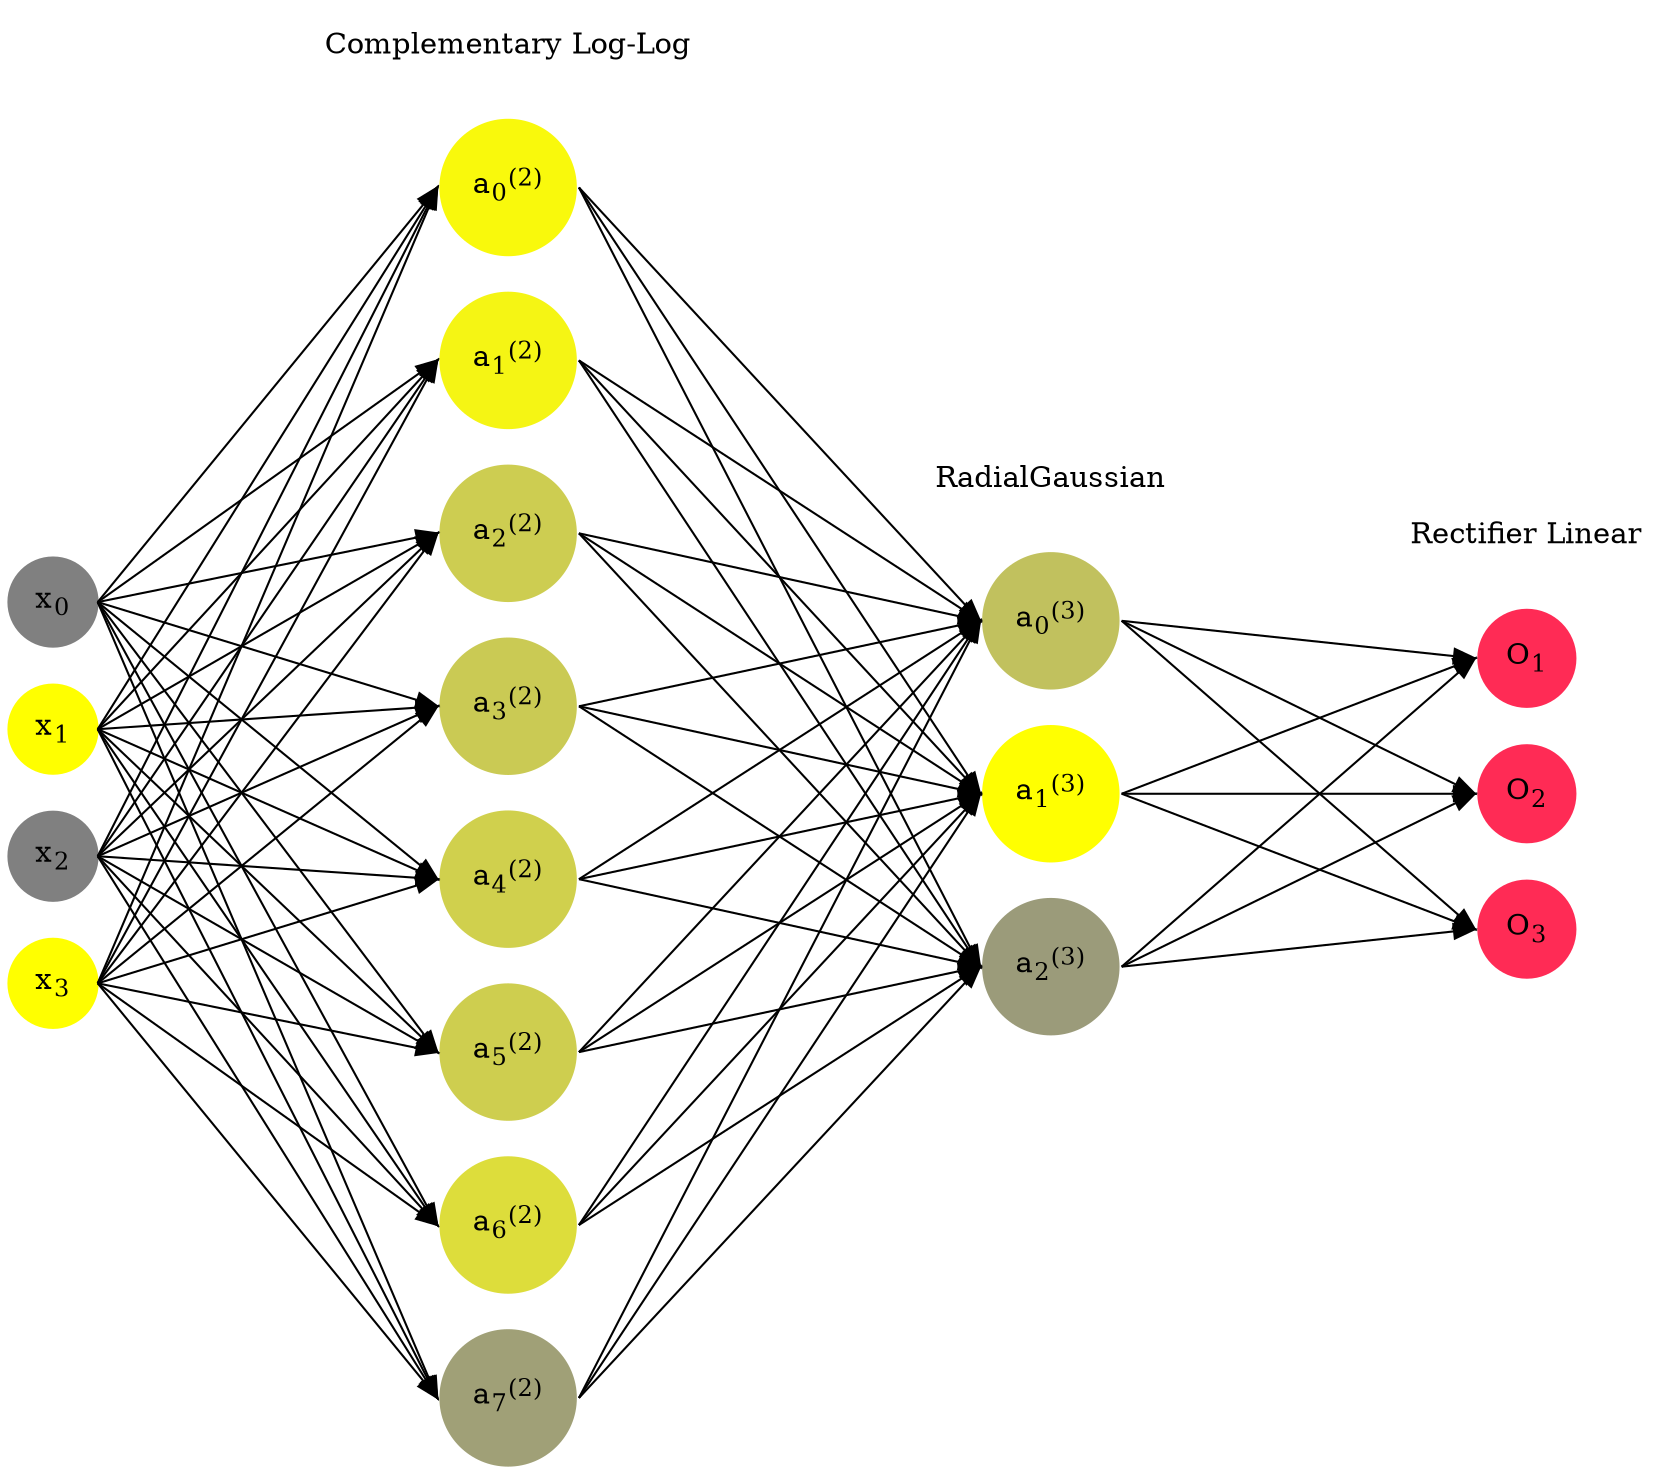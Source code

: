 digraph G {
	rankdir = LR;
	splines=false;
	edge[style=invis];
	ranksep= 1.4;
	{
	node [shape=circle, color="0.1667, 0.0, 0.5", style=filled, fillcolor="0.1667, 0.0, 0.5"];
	x0 [label=<x<sub>0</sub>>];
	}
	{
	node [shape=circle, color="0.1667, 1.0, 1.0", style=filled, fillcolor="0.1667, 1.0, 1.0"];
	x1 [label=<x<sub>1</sub>>];
	}
	{
	node [shape=circle, color="0.1667, 0.0, 0.5", style=filled, fillcolor="0.1667, 0.0, 0.5"];
	x2 [label=<x<sub>2</sub>>];
	}
	{
	node [shape=circle, color="0.1667, 1.0, 1.0", style=filled, fillcolor="0.1667, 1.0, 1.0"];
	x3 [label=<x<sub>3</sub>>];
	}
	{
	node [shape=circle, color="0.1667, 0.949199, 0.974600", style=filled, fillcolor="0.1667, 0.949199, 0.974600"];
	a02 [label=<a<sub>0</sub><sup>(2)</sup>>];
	}
	{
	node [shape=circle, color="0.1667, 0.914660, 0.957330", style=filled, fillcolor="0.1667, 0.914660, 0.957330"];
	a12 [label=<a<sub>1</sub><sup>(2)</sup>>];
	}
	{
	node [shape=circle, color="0.1667, 0.602331, 0.801165", style=filled, fillcolor="0.1667, 0.602331, 0.801165"];
	a22 [label=<a<sub>2</sub><sup>(2)</sup>>];
	}
	{
	node [shape=circle, color="0.1667, 0.585943, 0.792971", style=filled, fillcolor="0.1667, 0.585943, 0.792971"];
	a32 [label=<a<sub>3</sub><sup>(2)</sup>>];
	}
	{
	node [shape=circle, color="0.1667, 0.630007, 0.815004", style=filled, fillcolor="0.1667, 0.630007, 0.815004"];
	a42 [label=<a<sub>4</sub><sup>(2)</sup>>];
	}
	{
	node [shape=circle, color="0.1667, 0.613346, 0.806673", style=filled, fillcolor="0.1667, 0.613346, 0.806673"];
	a52 [label=<a<sub>5</sub><sup>(2)</sup>>];
	}
	{
	node [shape=circle, color="0.1667, 0.731556, 0.865778", style=filled, fillcolor="0.1667, 0.731556, 0.865778"];
	a62 [label=<a<sub>6</sub><sup>(2)</sup>>];
	}
	{
	node [shape=circle, color="0.1667, 0.256199, 0.628099", style=filled, fillcolor="0.1667, 0.256199, 0.628099"];
	a72 [label=<a<sub>7</sub><sup>(2)</sup>>];
	}
	{
	node [shape=circle, color="0.1667, 0.509353, 0.754676", style=filled, fillcolor="0.1667, 0.509353, 0.754676"];
	a03 [label=<a<sub>0</sub><sup>(3)</sup>>];
	}
	{
	node [shape=circle, color="0.1667, 0.995060, 0.997530", style=filled, fillcolor="0.1667, 0.995060, 0.997530"];
	a13 [label=<a<sub>1</sub><sup>(3)</sup>>];
	}
	{
	node [shape=circle, color="0.1667, 0.212898, 0.606449", style=filled, fillcolor="0.1667, 0.212898, 0.606449"];
	a23 [label=<a<sub>2</sub><sup>(3)</sup>>];
	}
	{
	node [shape=circle, color="0.9667, 0.83, 1.0", style=filled, fillcolor="0.9667, 0.83, 1.0"];
	O1 [label=<O<sub>1</sub>>];
	}
	{
	node [shape=circle, color="0.9667, 0.83, 1.0", style=filled, fillcolor="0.9667, 0.83, 1.0"];
	O2 [label=<O<sub>2</sub>>];
	}
	{
	node [shape=circle, color="0.9667, 0.83, 1.0", style=filled, fillcolor="0.9667, 0.83, 1.0"];
	O3 [label=<O<sub>3</sub>>];
	}
	{
	rank=same;
	x0->x1->x2->x3;
	}
	{
	rank=same;
	a02->a12->a22->a32->a42->a52->a62->a72;
	}
	{
	rank=same;
	a03->a13->a23;
	}
	{
	rank=same;
	O1->O2->O3;
	}
	l1 [shape=plaintext,label="Complementary Log-Log"];
	l1->a02;
	{rank=same; l1;a02};
	l2 [shape=plaintext,label="RadialGaussian"];
	l2->a03;
	{rank=same; l2;a03};
	l3 [shape=plaintext,label="Rectifier Linear"];
	l3->O1;
	{rank=same; l3;O1};
edge[style=solid, tailport=e, headport=w];
	{x0;x1;x2;x3} -> {a02;a12;a22;a32;a42;a52;a62;a72};
	{a02;a12;a22;a32;a42;a52;a62;a72} -> {a03;a13;a23};
	{a03;a13;a23} -> {O1,O2,O3};
}